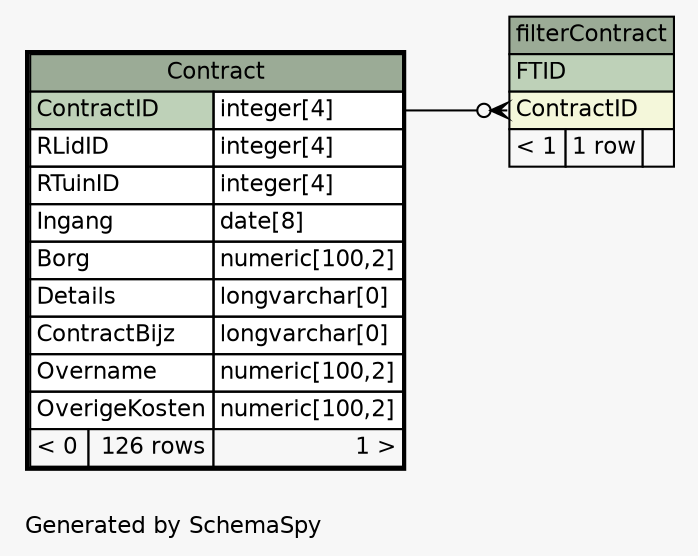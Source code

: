 // dot 2.40.1 on Linux 4.19.0-6-amd64
// SchemaSpy rev 590
digraph "oneDegreeRelationshipsDiagram" {
  graph [
    rankdir="RL"
    bgcolor="#f7f7f7"
    label="\nGenerated by SchemaSpy"
    labeljust="l"
    nodesep="0.18"
    ranksep="0.46"
    fontname="Helvetica"
    fontsize="11"
  ];
  node [
    fontname="Helvetica"
    fontsize="11"
    shape="plaintext"
  ];
  edge [
    arrowsize="0.8"
  ];
  "filterContract":"ContractID":w -> "Contract":"ContractID.type":e [arrowhead=none dir=back arrowtail=crowodot];
  "Contract" [
    label=<
    <TABLE BORDER="2" CELLBORDER="1" CELLSPACING="0" BGCOLOR="#ffffff">
      <TR><TD COLSPAN="3" BGCOLOR="#9bab96" ALIGN="CENTER">Contract</TD></TR>
      <TR><TD PORT="ContractID" COLSPAN="2" BGCOLOR="#bed1b8" ALIGN="LEFT">ContractID</TD><TD PORT="ContractID.type" ALIGN="LEFT">integer[4]</TD></TR>
      <TR><TD PORT="RLidID" COLSPAN="2" ALIGN="LEFT">RLidID</TD><TD PORT="RLidID.type" ALIGN="LEFT">integer[4]</TD></TR>
      <TR><TD PORT="RTuinID" COLSPAN="2" ALIGN="LEFT">RTuinID</TD><TD PORT="RTuinID.type" ALIGN="LEFT">integer[4]</TD></TR>
      <TR><TD PORT="Ingang" COLSPAN="2" ALIGN="LEFT">Ingang</TD><TD PORT="Ingang.type" ALIGN="LEFT">date[8]</TD></TR>
      <TR><TD PORT="Borg" COLSPAN="2" ALIGN="LEFT">Borg</TD><TD PORT="Borg.type" ALIGN="LEFT">numeric[100,2]</TD></TR>
      <TR><TD PORT="Details" COLSPAN="2" ALIGN="LEFT">Details</TD><TD PORT="Details.type" ALIGN="LEFT">longvarchar[0]</TD></TR>
      <TR><TD PORT="ContractBijz" COLSPAN="2" ALIGN="LEFT">ContractBijz</TD><TD PORT="ContractBijz.type" ALIGN="LEFT">longvarchar[0]</TD></TR>
      <TR><TD PORT="Overname" COLSPAN="2" ALIGN="LEFT">Overname</TD><TD PORT="Overname.type" ALIGN="LEFT">numeric[100,2]</TD></TR>
      <TR><TD PORT="OverigeKosten" COLSPAN="2" ALIGN="LEFT">OverigeKosten</TD><TD PORT="OverigeKosten.type" ALIGN="LEFT">numeric[100,2]</TD></TR>
      <TR><TD ALIGN="LEFT" BGCOLOR="#f7f7f7">&lt; 0</TD><TD ALIGN="RIGHT" BGCOLOR="#f7f7f7">126 rows</TD><TD ALIGN="RIGHT" BGCOLOR="#f7f7f7">1 &gt;</TD></TR>
    </TABLE>>
    URL="Contract.html"
    tooltip="Contract"
  ];
  "filterContract" [
    label=<
    <TABLE BORDER="0" CELLBORDER="1" CELLSPACING="0" BGCOLOR="#ffffff">
      <TR><TD COLSPAN="3" BGCOLOR="#9bab96" ALIGN="CENTER">filterContract</TD></TR>
      <TR><TD PORT="FTID" COLSPAN="3" BGCOLOR="#bed1b8" ALIGN="LEFT">FTID</TD></TR>
      <TR><TD PORT="ContractID" COLSPAN="3" BGCOLOR="#f4f7da" ALIGN="LEFT">ContractID</TD></TR>
      <TR><TD ALIGN="LEFT" BGCOLOR="#f7f7f7">&lt; 1</TD><TD ALIGN="RIGHT" BGCOLOR="#f7f7f7">1 row</TD><TD ALIGN="RIGHT" BGCOLOR="#f7f7f7">  </TD></TR>
    </TABLE>>
    URL="filterContract.html"
    tooltip="filterContract"
  ];
}
